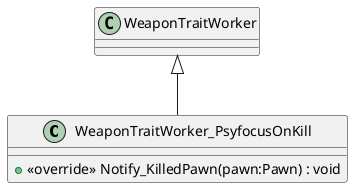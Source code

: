 @startuml
class WeaponTraitWorker_PsyfocusOnKill {
    + <<override>> Notify_KilledPawn(pawn:Pawn) : void
}
WeaponTraitWorker <|-- WeaponTraitWorker_PsyfocusOnKill
@enduml
